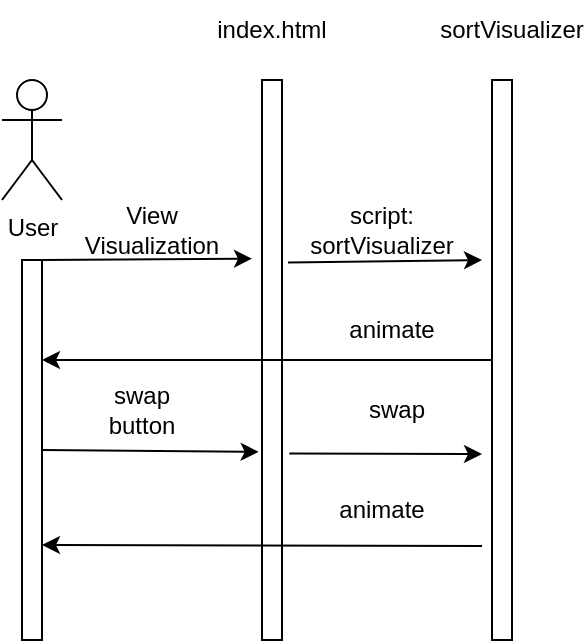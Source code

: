 <mxfile version="16.6.6" type="github">
  <diagram id="mfs63I2pWONTZXY-teti" name="Page-1">
    <mxGraphModel dx="735" dy="1049" grid="1" gridSize="10" guides="1" tooltips="1" connect="1" arrows="1" fold="1" page="1" pageScale="1" pageWidth="850" pageHeight="1100" math="0" shadow="0">
      <root>
        <mxCell id="0" />
        <mxCell id="1" parent="0" />
        <mxCell id="4AfvLGZ91NmIXbaDwsSE-1" value="User" style="shape=umlActor;verticalLabelPosition=bottom;verticalAlign=top;html=1;outlineConnect=0;" parent="1" vertex="1">
          <mxGeometry x="170" y="280" width="30" height="60" as="geometry" />
        </mxCell>
        <mxCell id="wVVqegMXX3sOwlUOKb7j-1" value="" style="rounded=0;whiteSpace=wrap;html=1;" vertex="1" parent="1">
          <mxGeometry x="180" y="370" width="10" height="190" as="geometry" />
        </mxCell>
        <mxCell id="wVVqegMXX3sOwlUOKb7j-2" value="" style="rounded=0;whiteSpace=wrap;html=1;" vertex="1" parent="1">
          <mxGeometry x="300" y="280" width="10" height="280" as="geometry" />
        </mxCell>
        <mxCell id="wVVqegMXX3sOwlUOKb7j-3" value="" style="rounded=0;whiteSpace=wrap;html=1;" vertex="1" parent="1">
          <mxGeometry x="415" y="280" width="10" height="280" as="geometry" />
        </mxCell>
        <mxCell id="wVVqegMXX3sOwlUOKb7j-4" value="sortVisualizer" style="text;html=1;strokeColor=none;fillColor=none;align=center;verticalAlign=middle;whiteSpace=wrap;rounded=0;" vertex="1" parent="1">
          <mxGeometry x="395" y="240" width="60" height="30" as="geometry" />
        </mxCell>
        <mxCell id="wVVqegMXX3sOwlUOKb7j-10" value="" style="endArrow=classic;html=1;rounded=0;exitX=1;exitY=0;exitDx=0;exitDy=0;entryX=-0.5;entryY=0.319;entryDx=0;entryDy=0;entryPerimeter=0;" edge="1" parent="1" source="wVVqegMXX3sOwlUOKb7j-1" target="wVVqegMXX3sOwlUOKb7j-2">
          <mxGeometry width="50" height="50" relative="1" as="geometry">
            <mxPoint x="350" y="560" as="sourcePoint" />
            <mxPoint x="290" y="370" as="targetPoint" />
            <Array as="points" />
          </mxGeometry>
        </mxCell>
        <mxCell id="wVVqegMXX3sOwlUOKb7j-11" value="View Visualization" style="text;html=1;strokeColor=none;fillColor=none;align=center;verticalAlign=middle;whiteSpace=wrap;rounded=0;" vertex="1" parent="1">
          <mxGeometry x="215" y="340" width="60" height="30" as="geometry" />
        </mxCell>
        <mxCell id="wVVqegMXX3sOwlUOKb7j-12" value="" style="endArrow=classic;html=1;rounded=0;exitX=1.3;exitY=0.326;exitDx=0;exitDy=0;exitPerimeter=0;" edge="1" parent="1" source="wVVqegMXX3sOwlUOKb7j-2">
          <mxGeometry width="50" height="50" relative="1" as="geometry">
            <mxPoint x="350" y="550" as="sourcePoint" />
            <mxPoint x="410" y="370" as="targetPoint" />
          </mxGeometry>
        </mxCell>
        <mxCell id="wVVqegMXX3sOwlUOKb7j-13" value="script: sortVisualizer" style="text;html=1;strokeColor=none;fillColor=none;align=center;verticalAlign=middle;whiteSpace=wrap;rounded=0;" vertex="1" parent="1">
          <mxGeometry x="330" y="340" width="60" height="30" as="geometry" />
        </mxCell>
        <mxCell id="wVVqegMXX3sOwlUOKb7j-15" value="index.html" style="text;html=1;strokeColor=none;fillColor=none;align=center;verticalAlign=middle;whiteSpace=wrap;rounded=0;" vertex="1" parent="1">
          <mxGeometry x="275" y="240" width="60" height="30" as="geometry" />
        </mxCell>
        <mxCell id="wVVqegMXX3sOwlUOKb7j-16" value="" style="endArrow=classic;html=1;rounded=0;exitX=0;exitY=0.5;exitDx=0;exitDy=0;" edge="1" parent="1" source="wVVqegMXX3sOwlUOKb7j-3">
          <mxGeometry width="50" height="50" relative="1" as="geometry">
            <mxPoint x="350" y="540" as="sourcePoint" />
            <mxPoint x="190" y="420" as="targetPoint" />
          </mxGeometry>
        </mxCell>
        <mxCell id="wVVqegMXX3sOwlUOKb7j-17" value="animate" style="text;html=1;strokeColor=none;fillColor=none;align=center;verticalAlign=middle;whiteSpace=wrap;rounded=0;" vertex="1" parent="1">
          <mxGeometry x="335" y="390" width="60" height="30" as="geometry" />
        </mxCell>
        <mxCell id="wVVqegMXX3sOwlUOKb7j-18" value="" style="endArrow=classic;html=1;rounded=0;entryX=-0.167;entryY=0.664;entryDx=0;entryDy=0;entryPerimeter=0;" edge="1" parent="1" source="wVVqegMXX3sOwlUOKb7j-1" target="wVVqegMXX3sOwlUOKb7j-2">
          <mxGeometry width="50" height="50" relative="1" as="geometry">
            <mxPoint x="350" y="540" as="sourcePoint" />
            <mxPoint x="400" y="490" as="targetPoint" />
          </mxGeometry>
        </mxCell>
        <mxCell id="wVVqegMXX3sOwlUOKb7j-19" value="swap button" style="text;html=1;strokeColor=none;fillColor=none;align=center;verticalAlign=middle;whiteSpace=wrap;rounded=0;" vertex="1" parent="1">
          <mxGeometry x="210" y="430" width="60" height="30" as="geometry" />
        </mxCell>
        <mxCell id="wVVqegMXX3sOwlUOKb7j-20" value="" style="endArrow=classic;html=1;rounded=0;exitX=1.367;exitY=0.667;exitDx=0;exitDy=0;exitPerimeter=0;" edge="1" parent="1" source="wVVqegMXX3sOwlUOKb7j-2">
          <mxGeometry width="50" height="50" relative="1" as="geometry">
            <mxPoint x="350" y="540" as="sourcePoint" />
            <mxPoint x="410" y="467" as="targetPoint" />
          </mxGeometry>
        </mxCell>
        <mxCell id="wVVqegMXX3sOwlUOKb7j-21" value="swap" style="text;html=1;strokeColor=none;fillColor=none;align=center;verticalAlign=middle;whiteSpace=wrap;rounded=0;" vertex="1" parent="1">
          <mxGeometry x="340" y="430" width="55" height="30" as="geometry" />
        </mxCell>
        <mxCell id="wVVqegMXX3sOwlUOKb7j-22" value="" style="endArrow=classic;html=1;rounded=0;entryX=1;entryY=0.75;entryDx=0;entryDy=0;" edge="1" parent="1" target="wVVqegMXX3sOwlUOKb7j-1">
          <mxGeometry width="50" height="50" relative="1" as="geometry">
            <mxPoint x="410" y="513" as="sourcePoint" />
            <mxPoint x="400" y="490" as="targetPoint" />
          </mxGeometry>
        </mxCell>
        <mxCell id="wVVqegMXX3sOwlUOKb7j-23" value="animate" style="text;html=1;strokeColor=none;fillColor=none;align=center;verticalAlign=middle;whiteSpace=wrap;rounded=0;" vertex="1" parent="1">
          <mxGeometry x="330" y="480" width="60" height="30" as="geometry" />
        </mxCell>
      </root>
    </mxGraphModel>
  </diagram>
</mxfile>
